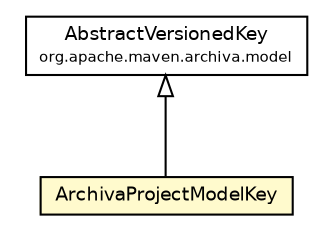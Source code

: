 #!/usr/local/bin/dot
#
# Class diagram 
# Generated by UmlGraph version 4.6 (http://www.spinellis.gr/sw/umlgraph)
#

digraph G {
	edge [fontname="Helvetica",fontsize=10,labelfontname="Helvetica",labelfontsize=10];
	node [fontname="Helvetica",fontsize=10,shape=plaintext];
	// org.apache.maven.archiva.model.AbstractVersionedKey
	c51844 [label=<<table border="0" cellborder="1" cellspacing="0" cellpadding="2" port="p" href="../AbstractVersionedKey.html">
		<tr><td><table border="0" cellspacing="0" cellpadding="1">
			<tr><td> AbstractVersionedKey </td></tr>
			<tr><td><font point-size="7.0"> org.apache.maven.archiva.model </font></td></tr>
		</table></td></tr>
		</table>>, fontname="Helvetica", fontcolor="black", fontsize=9.0];
	// org.apache.maven.archiva.model.jpox.ArchivaProjectModelKey
	c51852 [label=<<table border="0" cellborder="1" cellspacing="0" cellpadding="2" port="p" bgcolor="lemonChiffon" href="./ArchivaProjectModelKey.html">
		<tr><td><table border="0" cellspacing="0" cellpadding="1">
			<tr><td> ArchivaProjectModelKey </td></tr>
		</table></td></tr>
		</table>>, fontname="Helvetica", fontcolor="black", fontsize=9.0];
	//org.apache.maven.archiva.model.jpox.ArchivaProjectModelKey extends org.apache.maven.archiva.model.AbstractVersionedKey
	c51844:p -> c51852:p [dir=back,arrowtail=empty];
}

